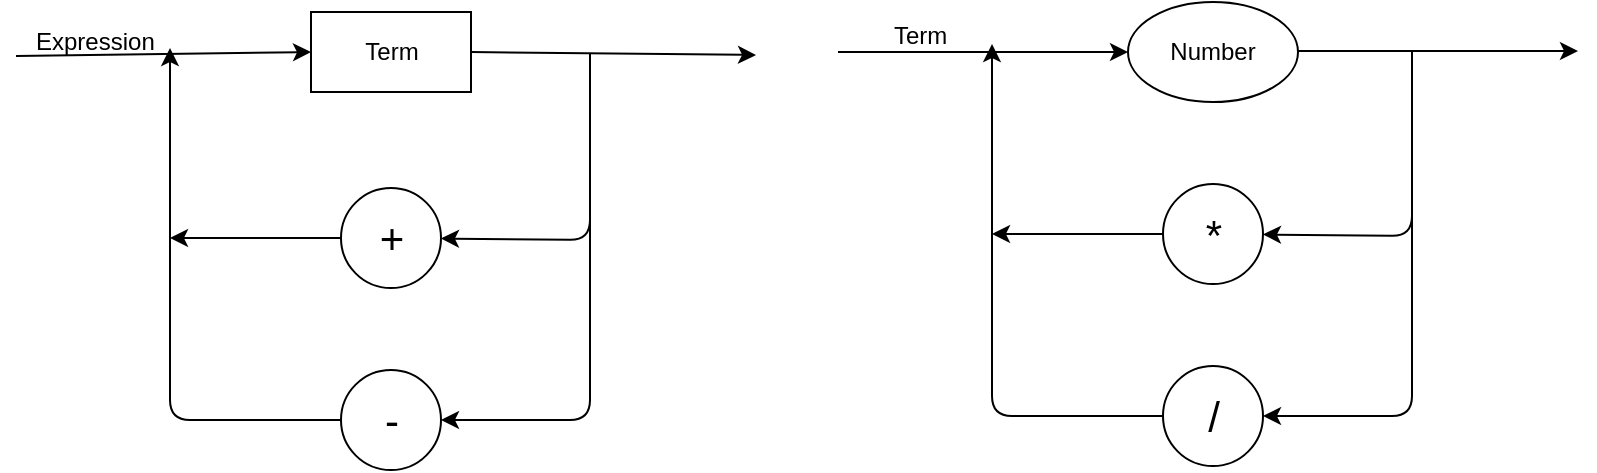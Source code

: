 <mxfile version="12.1.3" pages="1"><diagram id="pCj8xTh7Xs_a3NVwFhpQ" name="Page-1"><mxGraphModel dx="1005" dy="340" grid="1" gridSize="10" guides="1" tooltips="1" connect="1" arrows="1" fold="1" page="1" pageScale="1" pageWidth="827" pageHeight="1169" math="0" shadow="0"><root><mxCell id="0"/><mxCell id="1" parent="0"/><mxCell id="TZiuVNByrKCmKeFnyIP7-1" value="Number" style="ellipse;whiteSpace=wrap;html=1;" vertex="1" parent="1"><mxGeometry x="579" y="59" width="85" height="50" as="geometry"/></mxCell><mxCell id="TZiuVNByrKCmKeFnyIP7-2" value="" style="endArrow=classic;html=1;entryX=0;entryY=0.5;entryDx=0;entryDy=0;" edge="1" parent="1" target="TZiuVNByrKCmKeFnyIP7-1"><mxGeometry width="50" height="50" relative="1" as="geometry"><mxPoint x="434" y="84" as="sourcePoint"/><mxPoint x="624" y="149" as="targetPoint"/></mxGeometry></mxCell><mxCell id="TZiuVNByrKCmKeFnyIP7-3" value="" style="endArrow=classic;html=1;entryX=0;entryY=0.5;entryDx=0;entryDy=0;" edge="1" parent="1"><mxGeometry width="50" height="50" relative="1" as="geometry"><mxPoint x="664" y="83.5" as="sourcePoint"/><mxPoint x="804" y="83.5" as="targetPoint"/></mxGeometry></mxCell><mxCell id="TZiuVNByrKCmKeFnyIP7-4" value="" style="endArrow=classic;html=1;" edge="1" parent="1" target="TZiuVNByrKCmKeFnyIP7-5"><mxGeometry width="50" height="50" relative="1" as="geometry"><mxPoint x="721" y="83" as="sourcePoint"/><mxPoint x="661" y="170" as="targetPoint"/><Array as="points"><mxPoint x="721" y="176"/></Array></mxGeometry></mxCell><mxCell id="TZiuVNByrKCmKeFnyIP7-5" value="&lt;div style=&quot;text-align: justify&quot;&gt;&lt;span&gt;&lt;font style=&quot;font-size: 21px&quot;&gt;*&lt;/font&gt;&lt;/span&gt;&lt;/div&gt;" style="ellipse;whiteSpace=wrap;html=1;" vertex="1" parent="1"><mxGeometry x="596.5" y="150" width="50" height="50" as="geometry"/></mxCell><mxCell id="TZiuVNByrKCmKeFnyIP7-6" value="&lt;div style=&quot;text-align: justify&quot;&gt;&lt;span&gt;&lt;font style=&quot;font-size: 21px&quot;&gt;/&lt;/font&gt;&lt;/span&gt;&lt;/div&gt;" style="ellipse;whiteSpace=wrap;html=1;" vertex="1" parent="1"><mxGeometry x="596.5" y="241" width="50" height="50" as="geometry"/></mxCell><mxCell id="TZiuVNByrKCmKeFnyIP7-7" value="" style="endArrow=classic;html=1;entryX=1;entryY=0.5;entryDx=0;entryDy=0;" edge="1" parent="1" target="TZiuVNByrKCmKeFnyIP7-6"><mxGeometry width="50" height="50" relative="1" as="geometry"><mxPoint x="721" y="160" as="sourcePoint"/><mxPoint x="481" y="310" as="targetPoint"/><Array as="points"><mxPoint x="721" y="266"/></Array></mxGeometry></mxCell><mxCell id="TZiuVNByrKCmKeFnyIP7-8" value="" style="endArrow=classic;html=1;exitX=0;exitY=0.5;exitDx=0;exitDy=0;" edge="1" parent="1" source="TZiuVNByrKCmKeFnyIP7-6"><mxGeometry width="50" height="50" relative="1" as="geometry"><mxPoint x="431" y="360" as="sourcePoint"/><mxPoint x="511" y="80" as="targetPoint"/><Array as="points"><mxPoint x="511" y="266"/></Array></mxGeometry></mxCell><mxCell id="TZiuVNByrKCmKeFnyIP7-9" value="" style="endArrow=classic;html=1;exitX=0;exitY=0.5;exitDx=0;exitDy=0;" edge="1" parent="1" source="TZiuVNByrKCmKeFnyIP7-5"><mxGeometry width="50" height="50" relative="1" as="geometry"><mxPoint x="431" y="360" as="sourcePoint"/><mxPoint x="511" y="175" as="targetPoint"/></mxGeometry></mxCell><mxCell id="TZiuVNByrKCmKeFnyIP7-11" value="" style="endArrow=classic;html=1;entryX=0;entryY=0.5;entryDx=0;entryDy=0;" edge="1" parent="1" target="TZiuVNByrKCmKeFnyIP7-21"><mxGeometry width="50" height="50" relative="1" as="geometry"><mxPoint x="23" y="86" as="sourcePoint"/><mxPoint x="150" y="130" as="targetPoint"/></mxGeometry></mxCell><mxCell id="TZiuVNByrKCmKeFnyIP7-12" value="" style="endArrow=classic;html=1;entryX=0;entryY=0.5;entryDx=0;entryDy=0;exitX=1;exitY=0.5;exitDx=0;exitDy=0;" edge="1" parent="1" source="TZiuVNByrKCmKeFnyIP7-21"><mxGeometry width="50" height="50" relative="1" as="geometry"><mxPoint x="270" y="130" as="sourcePoint"/><mxPoint x="393" y="85.5" as="targetPoint"/></mxGeometry></mxCell><mxCell id="TZiuVNByrKCmKeFnyIP7-13" value="" style="endArrow=classic;html=1;" edge="1" parent="1" target="TZiuVNByrKCmKeFnyIP7-14"><mxGeometry width="50" height="50" relative="1" as="geometry"><mxPoint x="310" y="85" as="sourcePoint"/><mxPoint x="250" y="172" as="targetPoint"/><Array as="points"><mxPoint x="310" y="178"/></Array></mxGeometry></mxCell><mxCell id="TZiuVNByrKCmKeFnyIP7-14" value="&lt;div style=&quot;text-align: justify&quot;&gt;&lt;span&gt;&lt;font style=&quot;font-size: 21px&quot;&gt;+&lt;/font&gt;&lt;/span&gt;&lt;/div&gt;" style="ellipse;whiteSpace=wrap;html=1;" vertex="1" parent="1"><mxGeometry x="185.5" y="152" width="50" height="50" as="geometry"/></mxCell><mxCell id="TZiuVNByrKCmKeFnyIP7-15" value="&lt;div style=&quot;text-align: justify&quot;&gt;&lt;span&gt;&lt;font style=&quot;font-size: 21px&quot;&gt;-&lt;/font&gt;&lt;/span&gt;&lt;/div&gt;" style="ellipse;whiteSpace=wrap;html=1;" vertex="1" parent="1"><mxGeometry x="185.5" y="243" width="50" height="50" as="geometry"/></mxCell><mxCell id="TZiuVNByrKCmKeFnyIP7-16" value="" style="endArrow=classic;html=1;entryX=1;entryY=0.5;entryDx=0;entryDy=0;" edge="1" parent="1" target="TZiuVNByrKCmKeFnyIP7-15"><mxGeometry width="50" height="50" relative="1" as="geometry"><mxPoint x="310" y="162" as="sourcePoint"/><mxPoint x="70" y="312" as="targetPoint"/><Array as="points"><mxPoint x="310" y="268"/></Array></mxGeometry></mxCell><mxCell id="TZiuVNByrKCmKeFnyIP7-17" value="" style="endArrow=classic;html=1;exitX=0;exitY=0.5;exitDx=0;exitDy=0;" edge="1" parent="1" source="TZiuVNByrKCmKeFnyIP7-15"><mxGeometry width="50" height="50" relative="1" as="geometry"><mxPoint x="20" y="362" as="sourcePoint"/><mxPoint x="100" y="82" as="targetPoint"/><Array as="points"><mxPoint x="100" y="268"/></Array></mxGeometry></mxCell><mxCell id="TZiuVNByrKCmKeFnyIP7-18" value="" style="endArrow=classic;html=1;exitX=0;exitY=0.5;exitDx=0;exitDy=0;" edge="1" parent="1" source="TZiuVNByrKCmKeFnyIP7-14"><mxGeometry width="50" height="50" relative="1" as="geometry"><mxPoint x="20" y="362" as="sourcePoint"/><mxPoint x="100" y="177" as="targetPoint"/></mxGeometry></mxCell><mxCell id="TZiuVNByrKCmKeFnyIP7-19" value="Expression" style="text;html=1;resizable=0;points=[];autosize=1;align=left;verticalAlign=top;spacingTop=-4;" vertex="1" parent="1"><mxGeometry x="31" y="69" width="70" height="20" as="geometry"/></mxCell><mxCell id="TZiuVNByrKCmKeFnyIP7-20" value="Term" style="text;html=1;resizable=0;points=[];autosize=1;align=left;verticalAlign=top;spacingTop=-4;" vertex="1" parent="1"><mxGeometry x="460" y="66" width="40" height="20" as="geometry"/></mxCell><mxCell id="TZiuVNByrKCmKeFnyIP7-21" value="Term" style="rounded=0;whiteSpace=wrap;html=1;" vertex="1" parent="1"><mxGeometry x="170.5" y="64" width="80" height="40" as="geometry"/></mxCell></root></mxGraphModel></diagram></mxfile>